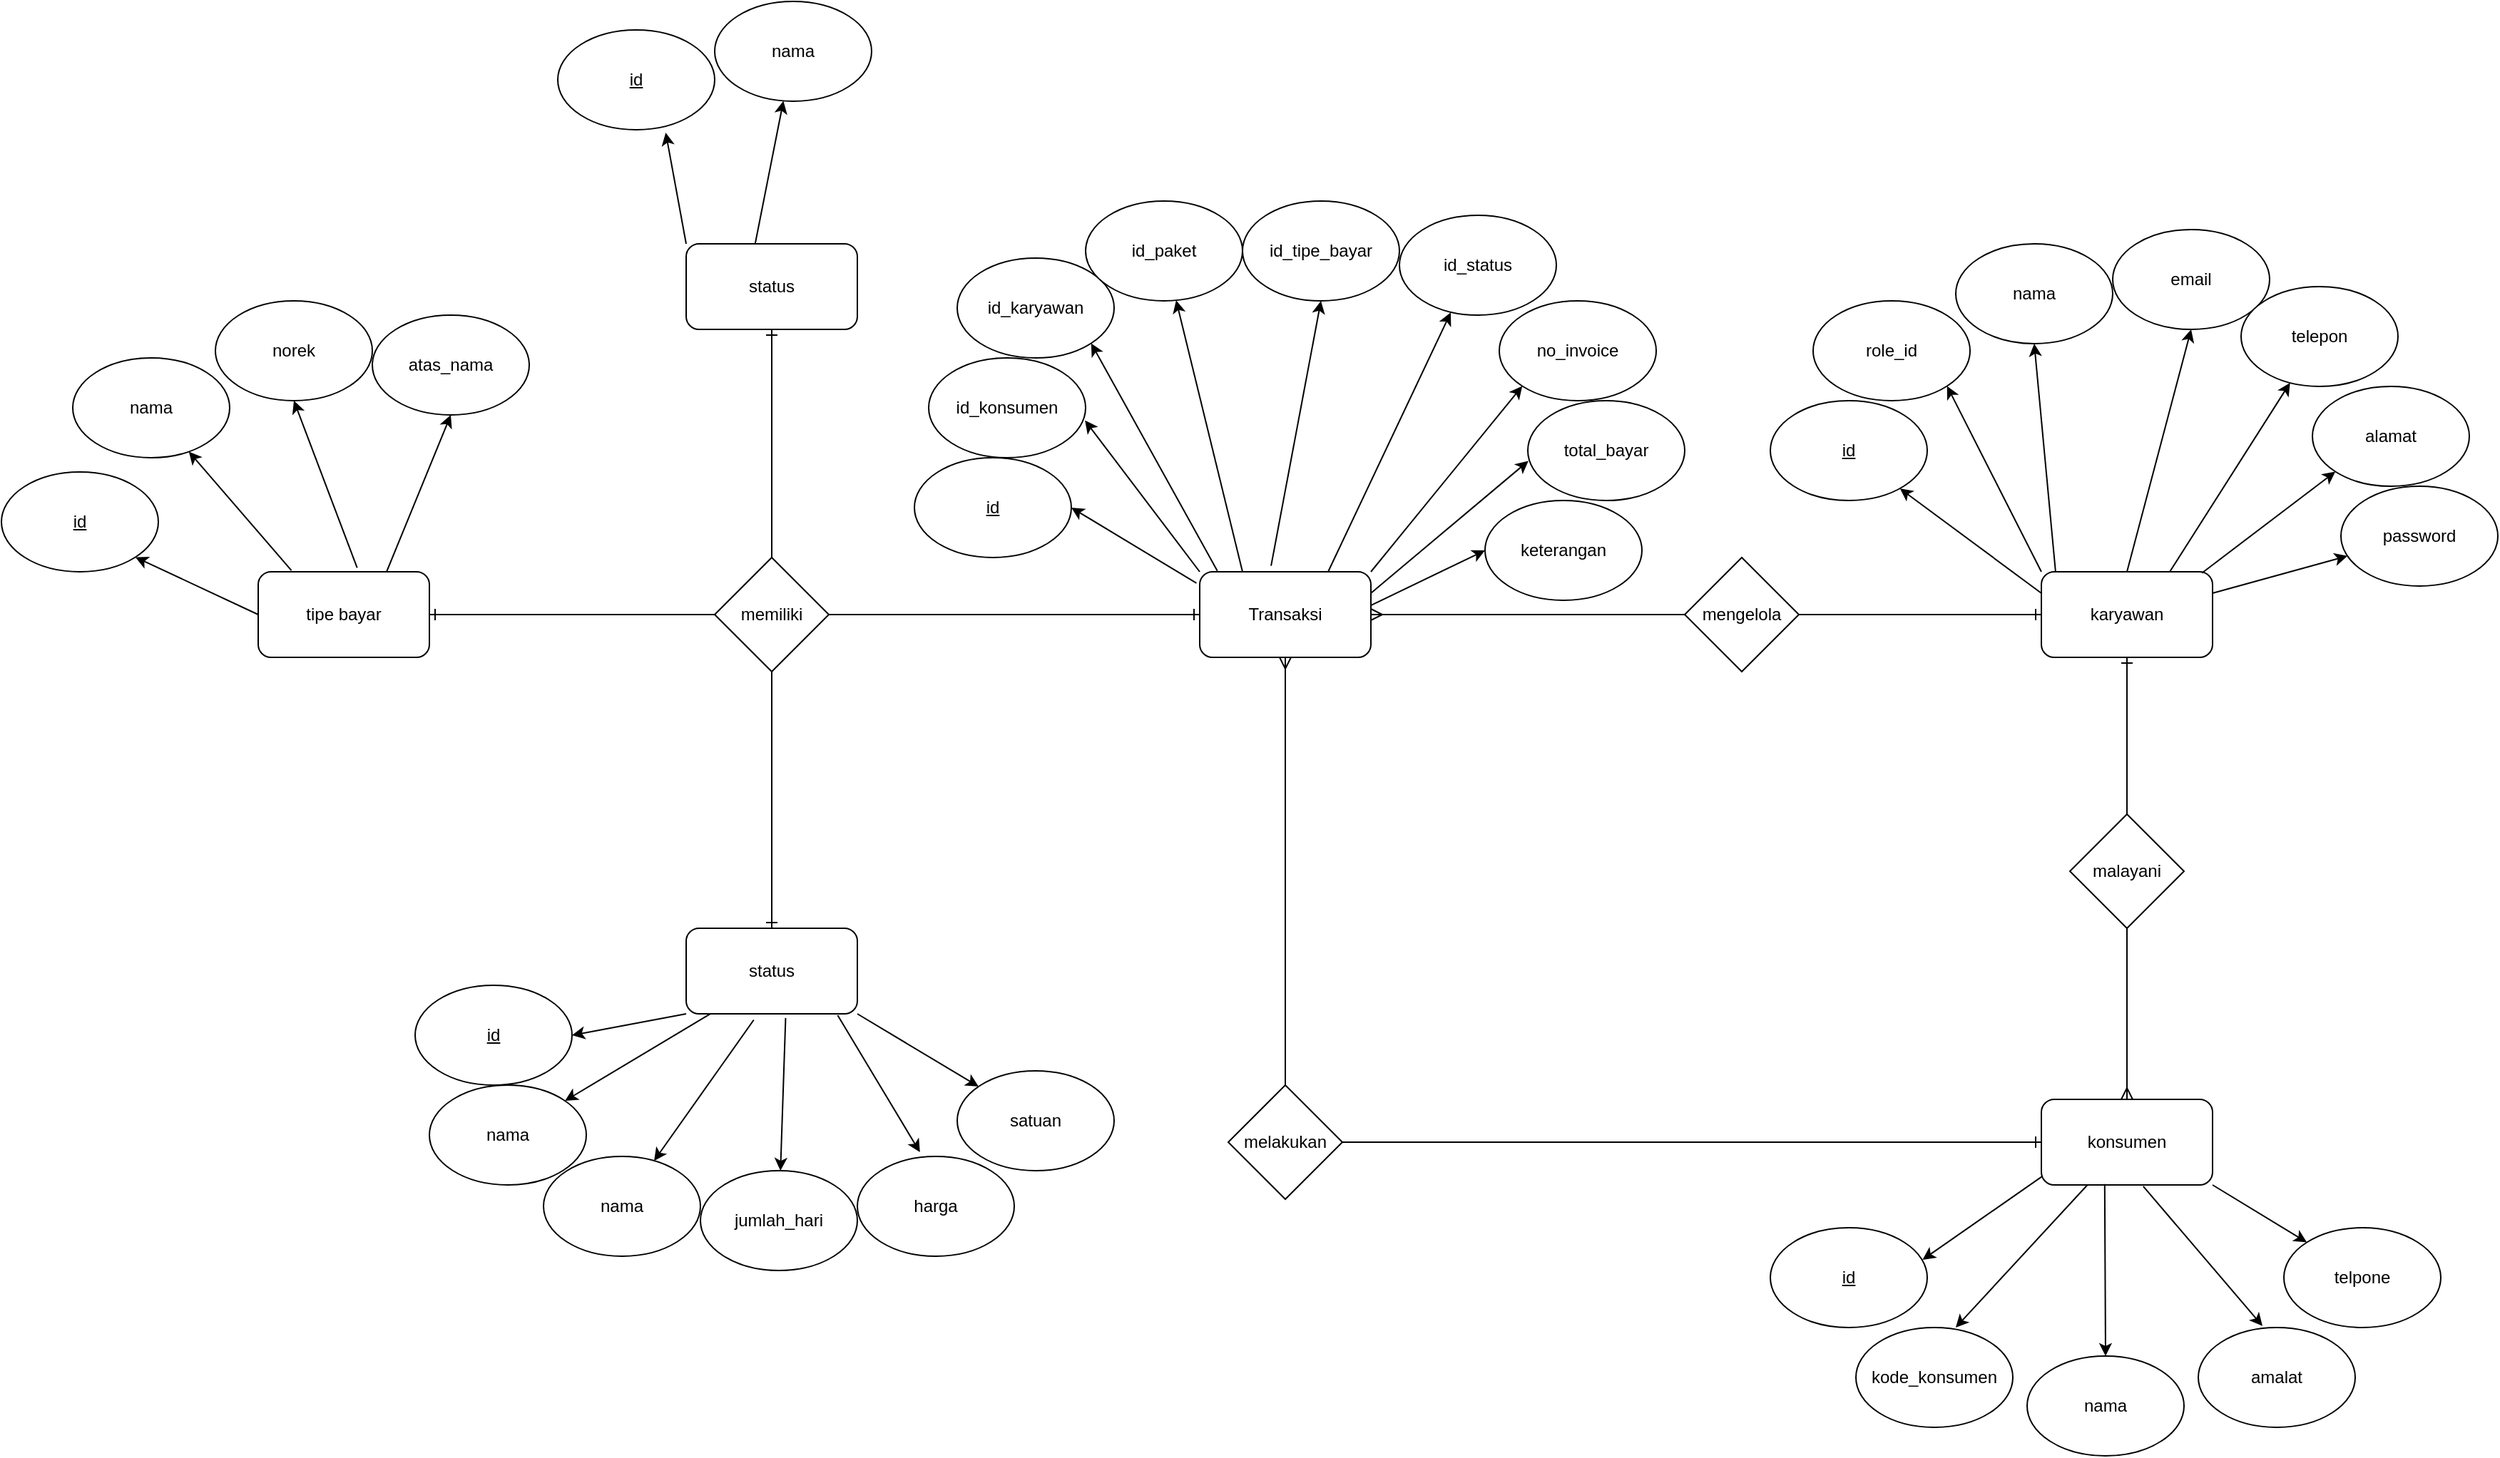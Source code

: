 <mxfile version="21.0.2" type="github">
  <diagram name="Halaman-1" id="4QoxVtSfDGYaqsGWAPq5">
    <mxGraphModel dx="1648" dy="1607" grid="1" gridSize="10" guides="1" tooltips="1" connect="1" arrows="1" fold="1" page="1" pageScale="1" pageWidth="827" pageHeight="1169" math="0" shadow="0">
      <root>
        <mxCell id="0" />
        <mxCell id="1" parent="0" />
        <mxCell id="eFiiVPwxCCgSTOGet8_k-2" value="Transaksi" style="rounded=1;whiteSpace=wrap;html=1;" vertex="1" parent="1">
          <mxGeometry x="350" y="270" width="120" height="60" as="geometry" />
        </mxCell>
        <mxCell id="eFiiVPwxCCgSTOGet8_k-3" value="" style="endArrow=classic;html=1;rounded=0;exitX=-0.019;exitY=0.133;exitDx=0;exitDy=0;entryX=1;entryY=0.5;entryDx=0;entryDy=0;exitPerimeter=0;" edge="1" parent="1" source="eFiiVPwxCCgSTOGet8_k-2" target="eFiiVPwxCCgSTOGet8_k-4">
          <mxGeometry width="50" height="50" relative="1" as="geometry">
            <mxPoint x="380" y="350" as="sourcePoint" />
            <mxPoint x="250" y="310" as="targetPoint" />
          </mxGeometry>
        </mxCell>
        <mxCell id="eFiiVPwxCCgSTOGet8_k-4" value="&lt;u&gt;id&lt;/u&gt;" style="ellipse;whiteSpace=wrap;html=1;" vertex="1" parent="1">
          <mxGeometry x="150" y="190" width="110" height="70" as="geometry" />
        </mxCell>
        <mxCell id="eFiiVPwxCCgSTOGet8_k-5" value="" style="endArrow=classic;html=1;rounded=0;exitX=0;exitY=0;exitDx=0;exitDy=0;entryX=0.996;entryY=0.626;entryDx=0;entryDy=0;entryPerimeter=0;" edge="1" parent="1" source="eFiiVPwxCCgSTOGet8_k-2" target="eFiiVPwxCCgSTOGet8_k-6">
          <mxGeometry width="50" height="50" relative="1" as="geometry">
            <mxPoint x="360" y="300" as="sourcePoint" />
            <mxPoint x="260" y="240" as="targetPoint" />
          </mxGeometry>
        </mxCell>
        <mxCell id="eFiiVPwxCCgSTOGet8_k-6" value="id_konsumen" style="ellipse;whiteSpace=wrap;html=1;" vertex="1" parent="1">
          <mxGeometry x="160" y="120" width="110" height="70" as="geometry" />
        </mxCell>
        <mxCell id="eFiiVPwxCCgSTOGet8_k-7" value="" style="endArrow=classic;html=1;rounded=0;exitX=0.103;exitY=-0.011;exitDx=0;exitDy=0;entryX=1;entryY=1;entryDx=0;entryDy=0;exitPerimeter=0;" edge="1" parent="1" source="eFiiVPwxCCgSTOGet8_k-2" target="eFiiVPwxCCgSTOGet8_k-8">
          <mxGeometry width="50" height="50" relative="1" as="geometry">
            <mxPoint x="380" y="286" as="sourcePoint" />
            <mxPoint x="280" y="190" as="targetPoint" />
          </mxGeometry>
        </mxCell>
        <mxCell id="eFiiVPwxCCgSTOGet8_k-8" value="id_karyawan" style="ellipse;whiteSpace=wrap;html=1;" vertex="1" parent="1">
          <mxGeometry x="180" y="50" width="110" height="70" as="geometry" />
        </mxCell>
        <mxCell id="eFiiVPwxCCgSTOGet8_k-9" value="" style="endArrow=classic;html=1;rounded=0;exitX=0.25;exitY=0;exitDx=0;exitDy=0;" edge="1" parent="1" source="eFiiVPwxCCgSTOGet8_k-2" target="eFiiVPwxCCgSTOGet8_k-10">
          <mxGeometry width="50" height="50" relative="1" as="geometry">
            <mxPoint x="366" y="290" as="sourcePoint" />
            <mxPoint x="320" y="150" as="targetPoint" />
          </mxGeometry>
        </mxCell>
        <mxCell id="eFiiVPwxCCgSTOGet8_k-10" value="id_paket" style="ellipse;whiteSpace=wrap;html=1;" vertex="1" parent="1">
          <mxGeometry x="270" y="10" width="110" height="70" as="geometry" />
        </mxCell>
        <mxCell id="eFiiVPwxCCgSTOGet8_k-11" value="id_status" style="ellipse;whiteSpace=wrap;html=1;" vertex="1" parent="1">
          <mxGeometry x="490" y="20" width="110" height="70" as="geometry" />
        </mxCell>
        <mxCell id="eFiiVPwxCCgSTOGet8_k-12" value="no_invoice" style="ellipse;whiteSpace=wrap;html=1;" vertex="1" parent="1">
          <mxGeometry x="560" y="80" width="110" height="70" as="geometry" />
        </mxCell>
        <mxCell id="eFiiVPwxCCgSTOGet8_k-13" value="id_tipe_bayar" style="ellipse;whiteSpace=wrap;html=1;" vertex="1" parent="1">
          <mxGeometry x="380" y="10" width="110" height="70" as="geometry" />
        </mxCell>
        <mxCell id="eFiiVPwxCCgSTOGet8_k-14" value="" style="endArrow=classic;html=1;rounded=0;exitX=0.417;exitY=-0.07;exitDx=0;exitDy=0;exitPerimeter=0;entryX=0.5;entryY=1;entryDx=0;entryDy=0;" edge="1" parent="1" source="eFiiVPwxCCgSTOGet8_k-2" target="eFiiVPwxCCgSTOGet8_k-13">
          <mxGeometry width="50" height="50" relative="1" as="geometry">
            <mxPoint x="364" y="299" as="sourcePoint" />
            <mxPoint x="348" y="130" as="targetPoint" />
          </mxGeometry>
        </mxCell>
        <mxCell id="eFiiVPwxCCgSTOGet8_k-15" value="" style="endArrow=classic;html=1;rounded=0;exitX=0.75;exitY=0;exitDx=0;exitDy=0;entryX=0.327;entryY=0.974;entryDx=0;entryDy=0;entryPerimeter=0;" edge="1" parent="1" source="eFiiVPwxCCgSTOGet8_k-2" target="eFiiVPwxCCgSTOGet8_k-11">
          <mxGeometry width="50" height="50" relative="1" as="geometry">
            <mxPoint x="425" y="290" as="sourcePoint" />
            <mxPoint x="460" y="84" as="targetPoint" />
          </mxGeometry>
        </mxCell>
        <mxCell id="eFiiVPwxCCgSTOGet8_k-16" value="" style="endArrow=classic;html=1;rounded=0;exitX=1;exitY=0;exitDx=0;exitDy=0;entryX=0;entryY=1;entryDx=0;entryDy=0;" edge="1" parent="1" source="eFiiVPwxCCgSTOGet8_k-2" target="eFiiVPwxCCgSTOGet8_k-12">
          <mxGeometry width="50" height="50" relative="1" as="geometry">
            <mxPoint x="450" y="295" as="sourcePoint" />
            <mxPoint x="536" y="98" as="targetPoint" />
          </mxGeometry>
        </mxCell>
        <mxCell id="eFiiVPwxCCgSTOGet8_k-17" value="keterangan" style="ellipse;whiteSpace=wrap;html=1;" vertex="1" parent="1">
          <mxGeometry x="550" y="220" width="110" height="70" as="geometry" />
        </mxCell>
        <mxCell id="eFiiVPwxCCgSTOGet8_k-18" value="total_bayar" style="ellipse;whiteSpace=wrap;html=1;" vertex="1" parent="1">
          <mxGeometry x="580" y="150" width="110" height="70" as="geometry" />
        </mxCell>
        <mxCell id="eFiiVPwxCCgSTOGet8_k-19" value="" style="endArrow=classic;html=1;rounded=0;exitX=1;exitY=0.25;exitDx=0;exitDy=0;entryX=0.004;entryY=0.603;entryDx=0;entryDy=0;entryPerimeter=0;" edge="1" parent="1" source="eFiiVPwxCCgSTOGet8_k-2" target="eFiiVPwxCCgSTOGet8_k-18">
          <mxGeometry width="50" height="50" relative="1" as="geometry">
            <mxPoint x="470" y="305" as="sourcePoint" />
            <mxPoint x="576" y="170" as="targetPoint" />
          </mxGeometry>
        </mxCell>
        <mxCell id="eFiiVPwxCCgSTOGet8_k-20" value="" style="endArrow=classic;html=1;rounded=0;entryX=0;entryY=0.5;entryDx=0;entryDy=0;exitX=1;exitY=0.393;exitDx=0;exitDy=0;exitPerimeter=0;" edge="1" parent="1" source="eFiiVPwxCCgSTOGet8_k-2" target="eFiiVPwxCCgSTOGet8_k-17">
          <mxGeometry width="50" height="50" relative="1" as="geometry">
            <mxPoint x="470" y="330" as="sourcePoint" />
            <mxPoint x="576" y="190" as="targetPoint" />
          </mxGeometry>
        </mxCell>
        <mxCell id="eFiiVPwxCCgSTOGet8_k-21" value="mengelola" style="rhombus;whiteSpace=wrap;html=1;" vertex="1" parent="1">
          <mxGeometry x="690" y="260" width="80" height="80" as="geometry" />
        </mxCell>
        <mxCell id="eFiiVPwxCCgSTOGet8_k-22" value="karyawan" style="rounded=1;whiteSpace=wrap;html=1;" vertex="1" parent="1">
          <mxGeometry x="940" y="270" width="120" height="60" as="geometry" />
        </mxCell>
        <mxCell id="eFiiVPwxCCgSTOGet8_k-23" value="" style="endArrow=ERone;html=1;rounded=0;entryX=0;entryY=0.5;entryDx=0;entryDy=0;exitX=1;exitY=0.5;exitDx=0;exitDy=0;endFill=0;" edge="1" parent="1" source="eFiiVPwxCCgSTOGet8_k-21" target="eFiiVPwxCCgSTOGet8_k-22">
          <mxGeometry width="50" height="50" relative="1" as="geometry">
            <mxPoint x="880" y="310" as="sourcePoint" />
            <mxPoint x="930" y="260" as="targetPoint" />
          </mxGeometry>
        </mxCell>
        <mxCell id="eFiiVPwxCCgSTOGet8_k-24" value="" style="endArrow=ERmany;html=1;rounded=0;exitX=0;exitY=0.5;exitDx=0;exitDy=0;entryX=1;entryY=0.5;entryDx=0;entryDy=0;endFill=0;" edge="1" parent="1" source="eFiiVPwxCCgSTOGet8_k-21" target="eFiiVPwxCCgSTOGet8_k-2">
          <mxGeometry width="50" height="50" relative="1" as="geometry">
            <mxPoint x="470" y="350" as="sourcePoint" />
            <mxPoint x="520" y="300" as="targetPoint" />
          </mxGeometry>
        </mxCell>
        <mxCell id="eFiiVPwxCCgSTOGet8_k-25" value="" style="endArrow=classic;html=1;rounded=0;exitX=0;exitY=0.25;exitDx=0;exitDy=0;" edge="1" parent="1" source="eFiiVPwxCCgSTOGet8_k-22" target="eFiiVPwxCCgSTOGet8_k-26">
          <mxGeometry width="50" height="50" relative="1" as="geometry">
            <mxPoint x="760" y="300" as="sourcePoint" />
            <mxPoint x="850" y="200" as="targetPoint" />
          </mxGeometry>
        </mxCell>
        <mxCell id="eFiiVPwxCCgSTOGet8_k-26" value="&lt;u&gt;id&lt;/u&gt;" style="ellipse;whiteSpace=wrap;html=1;" vertex="1" parent="1">
          <mxGeometry x="750" y="150" width="110" height="70" as="geometry" />
        </mxCell>
        <mxCell id="eFiiVPwxCCgSTOGet8_k-27" value="" style="endArrow=classic;html=1;rounded=0;exitX=0;exitY=0;exitDx=0;exitDy=0;entryX=1;entryY=1;entryDx=0;entryDy=0;" edge="1" parent="1" source="eFiiVPwxCCgSTOGet8_k-22" target="eFiiVPwxCCgSTOGet8_k-28">
          <mxGeometry width="50" height="50" relative="1" as="geometry">
            <mxPoint x="969" y="260" as="sourcePoint" />
            <mxPoint x="880" y="160" as="targetPoint" />
          </mxGeometry>
        </mxCell>
        <mxCell id="eFiiVPwxCCgSTOGet8_k-28" value="role_id" style="ellipse;whiteSpace=wrap;html=1;" vertex="1" parent="1">
          <mxGeometry x="780" y="80" width="110" height="70" as="geometry" />
        </mxCell>
        <mxCell id="eFiiVPwxCCgSTOGet8_k-29" value="" style="endArrow=classic;html=1;rounded=0;exitX=0.083;exitY=0;exitDx=0;exitDy=0;exitPerimeter=0;entryX=0.5;entryY=1;entryDx=0;entryDy=0;" edge="1" parent="1" source="eFiiVPwxCCgSTOGet8_k-22" target="eFiiVPwxCCgSTOGet8_k-30">
          <mxGeometry width="50" height="50" relative="1" as="geometry">
            <mxPoint x="966" y="270" as="sourcePoint" />
            <mxPoint x="930" y="130" as="targetPoint" />
          </mxGeometry>
        </mxCell>
        <mxCell id="eFiiVPwxCCgSTOGet8_k-30" value="nama" style="ellipse;whiteSpace=wrap;html=1;" vertex="1" parent="1">
          <mxGeometry x="880" y="40" width="110" height="70" as="geometry" />
        </mxCell>
        <mxCell id="eFiiVPwxCCgSTOGet8_k-31" value="" style="endArrow=classic;html=1;rounded=0;entryX=0.5;entryY=1;entryDx=0;entryDy=0;exitX=0.5;exitY=0;exitDx=0;exitDy=0;" edge="1" parent="1" source="eFiiVPwxCCgSTOGet8_k-22" target="eFiiVPwxCCgSTOGet8_k-32">
          <mxGeometry width="50" height="50" relative="1" as="geometry">
            <mxPoint x="1000" y="260" as="sourcePoint" />
            <mxPoint x="1010" y="90" as="targetPoint" />
          </mxGeometry>
        </mxCell>
        <mxCell id="eFiiVPwxCCgSTOGet8_k-32" value="email" style="ellipse;whiteSpace=wrap;html=1;" vertex="1" parent="1">
          <mxGeometry x="990" y="30" width="110" height="70" as="geometry" />
        </mxCell>
        <mxCell id="eFiiVPwxCCgSTOGet8_k-33" value="telepon" style="ellipse;whiteSpace=wrap;html=1;" vertex="1" parent="1">
          <mxGeometry x="1080" y="70" width="110" height="70" as="geometry" />
        </mxCell>
        <mxCell id="eFiiVPwxCCgSTOGet8_k-34" value="" style="endArrow=classic;html=1;rounded=0;exitX=0.75;exitY=0;exitDx=0;exitDy=0;" edge="1" parent="1" source="eFiiVPwxCCgSTOGet8_k-22" target="eFiiVPwxCCgSTOGet8_k-33">
          <mxGeometry width="50" height="50" relative="1" as="geometry">
            <mxPoint x="1010" y="270" as="sourcePoint" />
            <mxPoint x="1055" y="110" as="targetPoint" />
          </mxGeometry>
        </mxCell>
        <mxCell id="eFiiVPwxCCgSTOGet8_k-35" value="alamat" style="ellipse;whiteSpace=wrap;html=1;" vertex="1" parent="1">
          <mxGeometry x="1130" y="140" width="110" height="70" as="geometry" />
        </mxCell>
        <mxCell id="eFiiVPwxCCgSTOGet8_k-36" value="" style="endArrow=classic;html=1;rounded=0;exitX=0.938;exitY=0.014;exitDx=0;exitDy=0;entryX=0;entryY=1;entryDx=0;entryDy=0;exitPerimeter=0;" edge="1" parent="1" source="eFiiVPwxCCgSTOGet8_k-22" target="eFiiVPwxCCgSTOGet8_k-35">
          <mxGeometry width="50" height="50" relative="1" as="geometry">
            <mxPoint x="1040" y="280" as="sourcePoint" />
            <mxPoint x="1124" y="147" as="targetPoint" />
          </mxGeometry>
        </mxCell>
        <mxCell id="eFiiVPwxCCgSTOGet8_k-37" value="" style="endArrow=classic;html=1;rounded=0;exitX=1;exitY=0.25;exitDx=0;exitDy=0;" edge="1" parent="1" source="eFiiVPwxCCgSTOGet8_k-22" target="eFiiVPwxCCgSTOGet8_k-38">
          <mxGeometry width="50" height="50" relative="1" as="geometry">
            <mxPoint x="1060" y="293" as="sourcePoint" />
            <mxPoint x="1172.2" y="258.37" as="targetPoint" />
          </mxGeometry>
        </mxCell>
        <mxCell id="eFiiVPwxCCgSTOGet8_k-38" value="password" style="ellipse;whiteSpace=wrap;html=1;" vertex="1" parent="1">
          <mxGeometry x="1150" y="210" width="110" height="70" as="geometry" />
        </mxCell>
        <mxCell id="eFiiVPwxCCgSTOGet8_k-39" value="" style="endArrow=ERone;html=1;rounded=0;entryX=0.5;entryY=1;entryDx=0;entryDy=0;endFill=0;exitX=0.5;exitY=0;exitDx=0;exitDy=0;" edge="1" parent="1" source="eFiiVPwxCCgSTOGet8_k-40" target="eFiiVPwxCCgSTOGet8_k-22">
          <mxGeometry width="50" height="50" relative="1" as="geometry">
            <mxPoint x="1000" y="470" as="sourcePoint" />
            <mxPoint x="960" y="420" as="targetPoint" />
          </mxGeometry>
        </mxCell>
        <mxCell id="eFiiVPwxCCgSTOGet8_k-40" value="malayani" style="rhombus;whiteSpace=wrap;html=1;" vertex="1" parent="1">
          <mxGeometry x="960" y="440" width="80" height="80" as="geometry" />
        </mxCell>
        <mxCell id="eFiiVPwxCCgSTOGet8_k-41" value="" style="endArrow=ERmany;html=1;rounded=0;exitX=0.5;exitY=1;exitDx=0;exitDy=0;endFill=0;entryX=0.5;entryY=0;entryDx=0;entryDy=0;" edge="1" parent="1" source="eFiiVPwxCCgSTOGet8_k-40" target="eFiiVPwxCCgSTOGet8_k-42">
          <mxGeometry width="50" height="50" relative="1" as="geometry">
            <mxPoint x="950" y="570" as="sourcePoint" />
            <mxPoint x="1000" y="640" as="targetPoint" />
          </mxGeometry>
        </mxCell>
        <mxCell id="eFiiVPwxCCgSTOGet8_k-42" value="konsumen" style="rounded=1;whiteSpace=wrap;html=1;" vertex="1" parent="1">
          <mxGeometry x="940" y="640" width="120" height="60" as="geometry" />
        </mxCell>
        <mxCell id="eFiiVPwxCCgSTOGet8_k-43" value="" style="endArrow=ERone;html=1;rounded=0;entryX=0;entryY=0.5;entryDx=0;entryDy=0;endFill=0;exitX=1;exitY=0.5;exitDx=0;exitDy=0;" edge="1" parent="1" source="eFiiVPwxCCgSTOGet8_k-44" target="eFiiVPwxCCgSTOGet8_k-42">
          <mxGeometry width="50" height="50" relative="1" as="geometry">
            <mxPoint x="470" y="670" as="sourcePoint" />
            <mxPoint x="840" y="560" as="targetPoint" />
          </mxGeometry>
        </mxCell>
        <mxCell id="eFiiVPwxCCgSTOGet8_k-44" value="melakukan" style="rhombus;whiteSpace=wrap;html=1;" vertex="1" parent="1">
          <mxGeometry x="370" y="630" width="80" height="80" as="geometry" />
        </mxCell>
        <mxCell id="eFiiVPwxCCgSTOGet8_k-45" value="" style="endArrow=ERmany;html=1;rounded=0;exitX=0.5;exitY=0;exitDx=0;exitDy=0;entryX=0.5;entryY=1;entryDx=0;entryDy=0;endFill=0;" edge="1" parent="1" source="eFiiVPwxCCgSTOGet8_k-44" target="eFiiVPwxCCgSTOGet8_k-2">
          <mxGeometry width="50" height="50" relative="1" as="geometry">
            <mxPoint x="700" y="310" as="sourcePoint" />
            <mxPoint x="480" y="310" as="targetPoint" />
          </mxGeometry>
        </mxCell>
        <mxCell id="eFiiVPwxCCgSTOGet8_k-46" value="" style="endArrow=ERone;html=1;rounded=0;entryX=0;entryY=0.5;entryDx=0;entryDy=0;endFill=0;exitX=1;exitY=0.5;exitDx=0;exitDy=0;" edge="1" parent="1" source="eFiiVPwxCCgSTOGet8_k-47" target="eFiiVPwxCCgSTOGet8_k-2">
          <mxGeometry width="50" height="50" relative="1" as="geometry">
            <mxPoint x="100" y="300" as="sourcePoint" />
            <mxPoint x="410" y="320" as="targetPoint" />
          </mxGeometry>
        </mxCell>
        <mxCell id="eFiiVPwxCCgSTOGet8_k-47" value="memiliki" style="rhombus;whiteSpace=wrap;html=1;" vertex="1" parent="1">
          <mxGeometry x="10" y="260" width="80" height="80" as="geometry" />
        </mxCell>
        <mxCell id="eFiiVPwxCCgSTOGet8_k-48" value="" style="endArrow=ERone;html=1;rounded=0;exitX=0.5;exitY=0;exitDx=0;exitDy=0;endFill=0;entryX=0.5;entryY=1;entryDx=0;entryDy=0;" edge="1" parent="1" source="eFiiVPwxCCgSTOGet8_k-47" target="eFiiVPwxCCgSTOGet8_k-49">
          <mxGeometry width="50" height="50" relative="1" as="geometry">
            <mxPoint x="110" y="280" as="sourcePoint" />
            <mxPoint x="50" y="100" as="targetPoint" />
          </mxGeometry>
        </mxCell>
        <mxCell id="eFiiVPwxCCgSTOGet8_k-49" value="status" style="rounded=1;whiteSpace=wrap;html=1;" vertex="1" parent="1">
          <mxGeometry x="-10" y="40" width="120" height="60" as="geometry" />
        </mxCell>
        <mxCell id="eFiiVPwxCCgSTOGet8_k-50" value="" style="endArrow=classic;html=1;rounded=0;exitX=0;exitY=0;exitDx=0;exitDy=0;entryX=0.688;entryY=1.029;entryDx=0;entryDy=0;entryPerimeter=0;" edge="1" parent="1" source="eFiiVPwxCCgSTOGet8_k-49" target="eFiiVPwxCCgSTOGet8_k-51">
          <mxGeometry width="50" height="50" relative="1" as="geometry">
            <mxPoint x="-80" y="140" as="sourcePoint" />
            <mxPoint x="-40" y="-40" as="targetPoint" />
          </mxGeometry>
        </mxCell>
        <mxCell id="eFiiVPwxCCgSTOGet8_k-51" value="&lt;u&gt;id&lt;/u&gt;" style="ellipse;whiteSpace=wrap;html=1;" vertex="1" parent="1">
          <mxGeometry x="-100" y="-110" width="110" height="70" as="geometry" />
        </mxCell>
        <mxCell id="eFiiVPwxCCgSTOGet8_k-52" value="" style="endArrow=classic;html=1;rounded=0;exitX=0.403;exitY=0;exitDx=0;exitDy=0;exitPerimeter=0;" edge="1" parent="1" source="eFiiVPwxCCgSTOGet8_k-49" target="eFiiVPwxCCgSTOGet8_k-53">
          <mxGeometry width="50" height="50" relative="1" as="geometry">
            <mxPoint y="50" as="sourcePoint" />
            <mxPoint x="-14" y="-28" as="targetPoint" />
          </mxGeometry>
        </mxCell>
        <mxCell id="eFiiVPwxCCgSTOGet8_k-53" value="nama" style="ellipse;whiteSpace=wrap;html=1;" vertex="1" parent="1">
          <mxGeometry x="10" y="-130" width="110" height="70" as="geometry" />
        </mxCell>
        <mxCell id="eFiiVPwxCCgSTOGet8_k-54" value="" style="endArrow=ERone;html=1;rounded=0;exitX=0;exitY=0.5;exitDx=0;exitDy=0;endFill=0;" edge="1" parent="1" source="eFiiVPwxCCgSTOGet8_k-47" target="eFiiVPwxCCgSTOGet8_k-55">
          <mxGeometry width="50" height="50" relative="1" as="geometry">
            <mxPoint x="110" y="390" as="sourcePoint" />
            <mxPoint x="-190" y="300" as="targetPoint" />
          </mxGeometry>
        </mxCell>
        <mxCell id="eFiiVPwxCCgSTOGet8_k-55" value="tipe bayar" style="rounded=1;whiteSpace=wrap;html=1;" vertex="1" parent="1">
          <mxGeometry x="-310" y="270" width="120" height="60" as="geometry" />
        </mxCell>
        <mxCell id="eFiiVPwxCCgSTOGet8_k-56" value="" style="endArrow=classic;html=1;rounded=0;exitX=0.75;exitY=0;exitDx=0;exitDy=0;entryX=0.5;entryY=1;entryDx=0;entryDy=0;" edge="1" parent="1" source="eFiiVPwxCCgSTOGet8_k-55" target="eFiiVPwxCCgSTOGet8_k-57">
          <mxGeometry width="50" height="50" relative="1" as="geometry">
            <mxPoint x="-20" y="320" as="sourcePoint" />
            <mxPoint x="-170" y="140" as="targetPoint" />
          </mxGeometry>
        </mxCell>
        <mxCell id="eFiiVPwxCCgSTOGet8_k-57" value="atas_nama" style="ellipse;whiteSpace=wrap;html=1;" vertex="1" parent="1">
          <mxGeometry x="-230" y="90" width="110" height="70" as="geometry" />
        </mxCell>
        <mxCell id="eFiiVPwxCCgSTOGet8_k-58" value="&lt;u&gt;id&lt;/u&gt;" style="ellipse;whiteSpace=wrap;html=1;" vertex="1" parent="1">
          <mxGeometry x="-490" y="200" width="110" height="70" as="geometry" />
        </mxCell>
        <mxCell id="eFiiVPwxCCgSTOGet8_k-59" value="nama" style="ellipse;whiteSpace=wrap;html=1;" vertex="1" parent="1">
          <mxGeometry x="-440" y="120" width="110" height="70" as="geometry" />
        </mxCell>
        <mxCell id="eFiiVPwxCCgSTOGet8_k-60" value="norek" style="ellipse;whiteSpace=wrap;html=1;" vertex="1" parent="1">
          <mxGeometry x="-340" y="80" width="110" height="70" as="geometry" />
        </mxCell>
        <mxCell id="eFiiVPwxCCgSTOGet8_k-61" value="" style="endArrow=classic;html=1;rounded=0;exitX=0.194;exitY=-0.016;exitDx=0;exitDy=0;exitPerimeter=0;" edge="1" parent="1" source="eFiiVPwxCCgSTOGet8_k-55" target="eFiiVPwxCCgSTOGet8_k-59">
          <mxGeometry width="50" height="50" relative="1" as="geometry">
            <mxPoint x="-200" y="290" as="sourcePoint" />
            <mxPoint x="-155" y="180" as="targetPoint" />
          </mxGeometry>
        </mxCell>
        <mxCell id="eFiiVPwxCCgSTOGet8_k-62" value="" style="endArrow=classic;html=1;rounded=0;exitX=0.578;exitY=-0.047;exitDx=0;exitDy=0;exitPerimeter=0;entryX=0.5;entryY=1;entryDx=0;entryDy=0;" edge="1" parent="1" source="eFiiVPwxCCgSTOGet8_k-55" target="eFiiVPwxCCgSTOGet8_k-60">
          <mxGeometry width="50" height="50" relative="1" as="geometry">
            <mxPoint x="-290" y="270" as="sourcePoint" />
            <mxPoint x="-260" y="160" as="targetPoint" />
          </mxGeometry>
        </mxCell>
        <mxCell id="eFiiVPwxCCgSTOGet8_k-63" value="" style="endArrow=classic;html=1;rounded=0;entryX=1;entryY=1;entryDx=0;entryDy=0;exitX=0;exitY=0.5;exitDx=0;exitDy=0;" edge="1" parent="1" source="eFiiVPwxCCgSTOGet8_k-55" target="eFiiVPwxCCgSTOGet8_k-58">
          <mxGeometry width="50" height="50" relative="1" as="geometry">
            <mxPoint x="-20" y="320" as="sourcePoint" />
            <mxPoint x="30" y="270" as="targetPoint" />
          </mxGeometry>
        </mxCell>
        <mxCell id="eFiiVPwxCCgSTOGet8_k-64" value="" style="endArrow=ERone;html=1;rounded=0;exitX=0.5;exitY=1;exitDx=0;exitDy=0;entryX=0.5;entryY=0;entryDx=0;entryDy=0;endFill=0;" edge="1" parent="1" source="eFiiVPwxCCgSTOGet8_k-47" target="eFiiVPwxCCgSTOGet8_k-65">
          <mxGeometry width="50" height="50" relative="1" as="geometry">
            <mxPoint y="340" as="sourcePoint" />
            <mxPoint x="50" y="520" as="targetPoint" />
          </mxGeometry>
        </mxCell>
        <mxCell id="eFiiVPwxCCgSTOGet8_k-65" value="status" style="rounded=1;whiteSpace=wrap;html=1;" vertex="1" parent="1">
          <mxGeometry x="-10" y="520" width="120" height="60" as="geometry" />
        </mxCell>
        <mxCell id="eFiiVPwxCCgSTOGet8_k-66" value="nama" style="ellipse;whiteSpace=wrap;html=1;" vertex="1" parent="1">
          <mxGeometry x="-110" y="680" width="110" height="70" as="geometry" />
        </mxCell>
        <mxCell id="eFiiVPwxCCgSTOGet8_k-67" value="jumlah_hari" style="ellipse;whiteSpace=wrap;html=1;" vertex="1" parent="1">
          <mxGeometry y="690" width="110" height="70" as="geometry" />
        </mxCell>
        <mxCell id="eFiiVPwxCCgSTOGet8_k-68" value="harga" style="ellipse;whiteSpace=wrap;html=1;" vertex="1" parent="1">
          <mxGeometry x="110" y="680" width="110" height="70" as="geometry" />
        </mxCell>
        <mxCell id="eFiiVPwxCCgSTOGet8_k-69" value="satuan" style="ellipse;whiteSpace=wrap;html=1;" vertex="1" parent="1">
          <mxGeometry x="180" y="620" width="110" height="70" as="geometry" />
        </mxCell>
        <mxCell id="eFiiVPwxCCgSTOGet8_k-70" value="" style="endArrow=classic;html=1;rounded=0;exitX=1;exitY=1;exitDx=0;exitDy=0;" edge="1" parent="1" source="eFiiVPwxCCgSTOGet8_k-65" target="eFiiVPwxCCgSTOGet8_k-69">
          <mxGeometry width="50" height="50" relative="1" as="geometry">
            <mxPoint x="110" y="555" as="sourcePoint" />
            <mxPoint x="110" y="735" as="targetPoint" />
          </mxGeometry>
        </mxCell>
        <mxCell id="eFiiVPwxCCgSTOGet8_k-71" value="" style="endArrow=classic;html=1;rounded=0;exitX=0.885;exitY=1.017;exitDx=0;exitDy=0;entryX=0.399;entryY=-0.042;entryDx=0;entryDy=0;exitPerimeter=0;entryPerimeter=0;" edge="1" parent="1" source="eFiiVPwxCCgSTOGet8_k-65" target="eFiiVPwxCCgSTOGet8_k-68">
          <mxGeometry width="50" height="50" relative="1" as="geometry">
            <mxPoint x="109" y="592" as="sourcePoint" />
            <mxPoint x="154" y="663" as="targetPoint" />
          </mxGeometry>
        </mxCell>
        <mxCell id="eFiiVPwxCCgSTOGet8_k-72" value="" style="endArrow=classic;html=1;rounded=0;exitX=0.581;exitY=1.049;exitDx=0;exitDy=0;exitPerimeter=0;" edge="1" parent="1" source="eFiiVPwxCCgSTOGet8_k-65" target="eFiiVPwxCCgSTOGet8_k-67">
          <mxGeometry width="50" height="50" relative="1" as="geometry">
            <mxPoint x="90" y="590" as="sourcePoint" />
            <mxPoint x="95" y="680" as="targetPoint" />
          </mxGeometry>
        </mxCell>
        <mxCell id="eFiiVPwxCCgSTOGet8_k-73" value="" style="endArrow=classic;html=1;rounded=0;exitX=0.395;exitY=1.071;exitDx=0;exitDy=0;exitPerimeter=0;" edge="1" parent="1" source="eFiiVPwxCCgSTOGet8_k-65" target="eFiiVPwxCCgSTOGet8_k-66">
          <mxGeometry width="50" height="50" relative="1" as="geometry">
            <mxPoint x="60" y="590" as="sourcePoint" />
            <mxPoint x="41" y="690" as="targetPoint" />
          </mxGeometry>
        </mxCell>
        <mxCell id="eFiiVPwxCCgSTOGet8_k-74" value="" style="endArrow=classic;html=1;rounded=0;exitX=0;exitY=1;exitDx=0;exitDy=0;entryX=1;entryY=0.5;entryDx=0;entryDy=0;" edge="1" parent="1" source="eFiiVPwxCCgSTOGet8_k-65" target="eFiiVPwxCCgSTOGet8_k-75">
          <mxGeometry width="50" height="50" relative="1" as="geometry">
            <mxPoint x="30" y="590" as="sourcePoint" />
            <mxPoint x="-100" y="590" as="targetPoint" />
          </mxGeometry>
        </mxCell>
        <mxCell id="eFiiVPwxCCgSTOGet8_k-75" value="&lt;u&gt;id&lt;/u&gt;" style="ellipse;whiteSpace=wrap;html=1;" vertex="1" parent="1">
          <mxGeometry x="-200" y="560" width="110" height="70" as="geometry" />
        </mxCell>
        <mxCell id="eFiiVPwxCCgSTOGet8_k-76" value="nama" style="ellipse;whiteSpace=wrap;html=1;" vertex="1" parent="1">
          <mxGeometry x="-190" y="630" width="110" height="70" as="geometry" />
        </mxCell>
        <mxCell id="eFiiVPwxCCgSTOGet8_k-77" value="" style="endArrow=classic;html=1;rounded=0;exitX=0.144;exitY=0.996;exitDx=0;exitDy=0;exitPerimeter=0;" edge="1" parent="1" source="eFiiVPwxCCgSTOGet8_k-65" target="eFiiVPwxCCgSTOGet8_k-76">
          <mxGeometry width="50" height="50" relative="1" as="geometry">
            <mxPoint x="30" y="590" as="sourcePoint" />
            <mxPoint x="-51" y="694" as="targetPoint" />
          </mxGeometry>
        </mxCell>
        <mxCell id="eFiiVPwxCCgSTOGet8_k-78" value="" style="endArrow=classic;html=1;rounded=0;exitX=0.595;exitY=1.016;exitDx=0;exitDy=0;entryX=0.409;entryY=-0.016;entryDx=0;entryDy=0;entryPerimeter=0;exitPerimeter=0;" edge="1" parent="1" source="eFiiVPwxCCgSTOGet8_k-42" target="eFiiVPwxCCgSTOGet8_k-86">
          <mxGeometry width="50" height="50" relative="1" as="geometry">
            <mxPoint x="980" y="770" as="sourcePoint" />
            <mxPoint x="1140" y="730" as="targetPoint" />
          </mxGeometry>
        </mxCell>
        <mxCell id="eFiiVPwxCCgSTOGet8_k-79" value="telpone" style="ellipse;whiteSpace=wrap;html=1;" vertex="1" parent="1">
          <mxGeometry x="1110" y="730" width="110" height="70" as="geometry" />
        </mxCell>
        <mxCell id="eFiiVPwxCCgSTOGet8_k-80" value="&lt;u&gt;id&lt;/u&gt;" style="ellipse;whiteSpace=wrap;html=1;" vertex="1" parent="1">
          <mxGeometry x="750" y="730" width="110" height="70" as="geometry" />
        </mxCell>
        <mxCell id="eFiiVPwxCCgSTOGet8_k-81" value="" style="endArrow=classic;html=1;rounded=0;exitX=0.007;exitY=0.897;exitDx=0;exitDy=0;entryX=0.97;entryY=0.321;entryDx=0;entryDy=0;exitPerimeter=0;entryPerimeter=0;" edge="1" parent="1" source="eFiiVPwxCCgSTOGet8_k-42" target="eFiiVPwxCCgSTOGet8_k-80">
          <mxGeometry width="50" height="50" relative="1" as="geometry">
            <mxPoint x="1070" y="695" as="sourcePoint" />
            <mxPoint x="1148" y="749" as="targetPoint" />
          </mxGeometry>
        </mxCell>
        <mxCell id="eFiiVPwxCCgSTOGet8_k-82" value="" style="endArrow=classic;html=1;rounded=0;entryX=0.636;entryY=0;entryDx=0;entryDy=0;entryPerimeter=0;" edge="1" parent="1" source="eFiiVPwxCCgSTOGet8_k-42" target="eFiiVPwxCCgSTOGet8_k-83">
          <mxGeometry width="50" height="50" relative="1" as="geometry">
            <mxPoint x="951" y="704" as="sourcePoint" />
            <mxPoint x="950" y="760" as="targetPoint" />
          </mxGeometry>
        </mxCell>
        <mxCell id="eFiiVPwxCCgSTOGet8_k-83" value="kode_konsumen" style="ellipse;whiteSpace=wrap;html=1;" vertex="1" parent="1">
          <mxGeometry x="810" y="800" width="110" height="70" as="geometry" />
        </mxCell>
        <mxCell id="eFiiVPwxCCgSTOGet8_k-84" value="nama" style="ellipse;whiteSpace=wrap;html=1;" vertex="1" parent="1">
          <mxGeometry x="930" y="820" width="110" height="70" as="geometry" />
        </mxCell>
        <mxCell id="eFiiVPwxCCgSTOGet8_k-85" value="" style="endArrow=classic;html=1;rounded=0;exitX=0.37;exitY=0.989;exitDx=0;exitDy=0;exitPerimeter=0;entryX=0.5;entryY=0;entryDx=0;entryDy=0;" edge="1" parent="1" source="eFiiVPwxCCgSTOGet8_k-42" target="eFiiVPwxCCgSTOGet8_k-84">
          <mxGeometry width="50" height="50" relative="1" as="geometry">
            <mxPoint x="1070" y="695" as="sourcePoint" />
            <mxPoint x="1148" y="749" as="targetPoint" />
          </mxGeometry>
        </mxCell>
        <mxCell id="eFiiVPwxCCgSTOGet8_k-86" value="amalat" style="ellipse;whiteSpace=wrap;html=1;" vertex="1" parent="1">
          <mxGeometry x="1050" y="800" width="110" height="70" as="geometry" />
        </mxCell>
        <mxCell id="eFiiVPwxCCgSTOGet8_k-87" value="" style="endArrow=classic;html=1;rounded=0;exitX=1;exitY=1;exitDx=0;exitDy=0;entryX=0;entryY=0;entryDx=0;entryDy=0;" edge="1" parent="1" source="eFiiVPwxCCgSTOGet8_k-42" target="eFiiVPwxCCgSTOGet8_k-79">
          <mxGeometry width="50" height="50" relative="1" as="geometry">
            <mxPoint x="1021" y="711" as="sourcePoint" />
            <mxPoint x="1065" y="849" as="targetPoint" />
          </mxGeometry>
        </mxCell>
      </root>
    </mxGraphModel>
  </diagram>
</mxfile>
